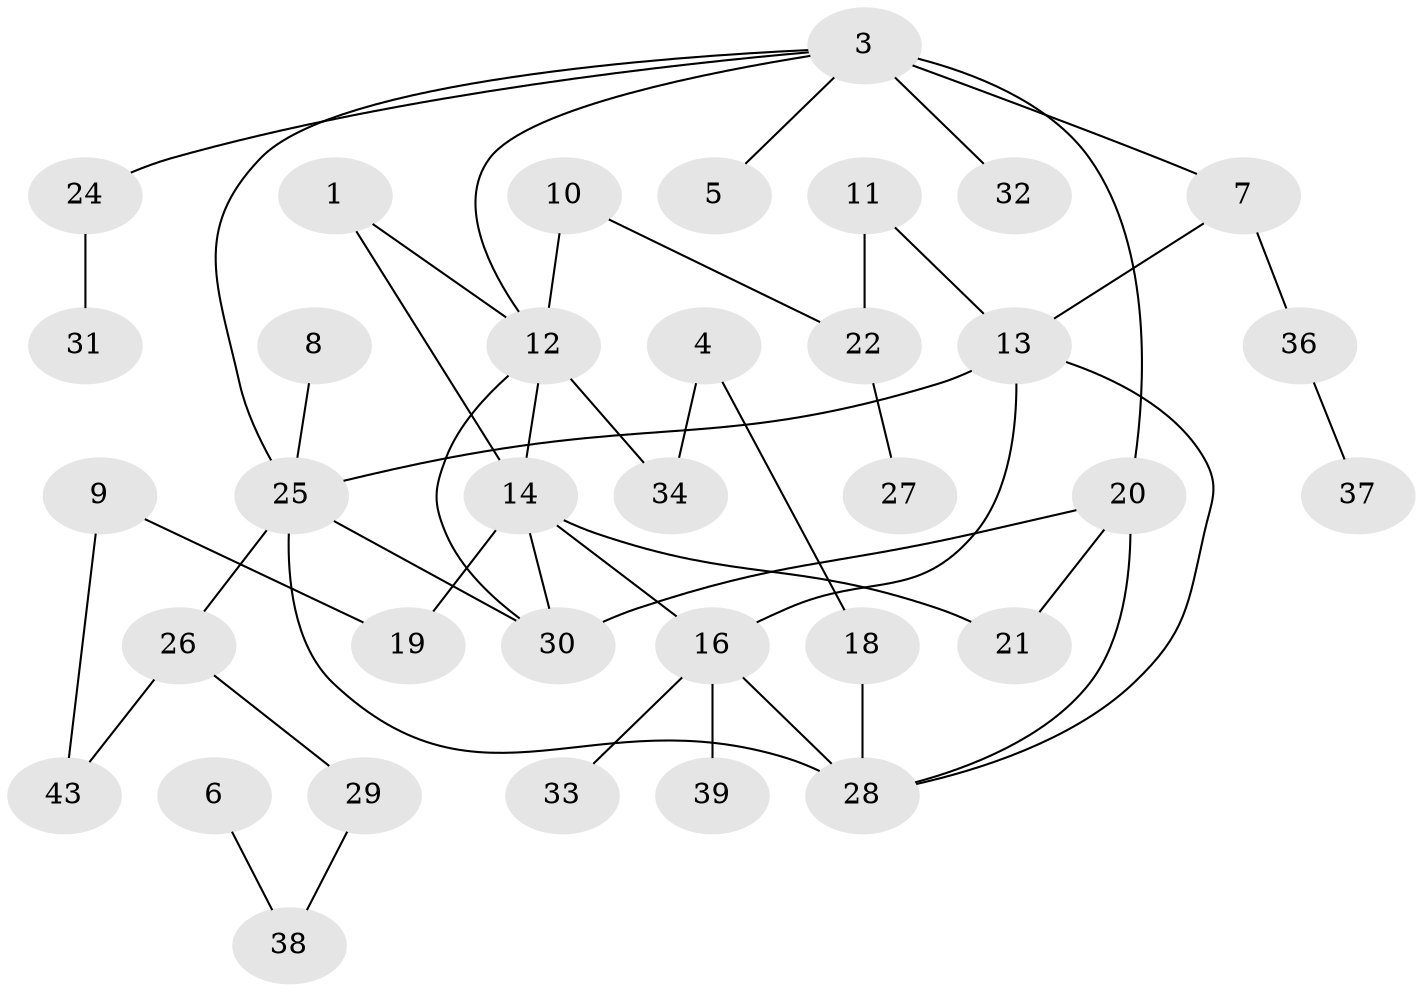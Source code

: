 // original degree distribution, {2: 0.4117647058823529, 0: 0.09411764705882353, 1: 0.18823529411764706, 3: 0.17647058823529413, 6: 0.03529411764705882, 4: 0.058823529411764705, 5: 0.023529411764705882, 7: 0.011764705882352941}
// Generated by graph-tools (version 1.1) at 2025/33/03/09/25 02:33:44]
// undirected, 35 vertices, 47 edges
graph export_dot {
graph [start="1"]
  node [color=gray90,style=filled];
  1;
  3;
  4;
  5;
  6;
  7;
  8;
  9;
  10;
  11;
  12;
  13;
  14;
  16;
  18;
  19;
  20;
  21;
  22;
  24;
  25;
  26;
  27;
  28;
  29;
  30;
  31;
  32;
  33;
  34;
  36;
  37;
  38;
  39;
  43;
  1 -- 12 [weight=1.0];
  1 -- 14 [weight=1.0];
  3 -- 5 [weight=1.0];
  3 -- 7 [weight=1.0];
  3 -- 12 [weight=1.0];
  3 -- 20 [weight=2.0];
  3 -- 24 [weight=1.0];
  3 -- 25 [weight=1.0];
  3 -- 32 [weight=1.0];
  4 -- 18 [weight=1.0];
  4 -- 34 [weight=1.0];
  6 -- 38 [weight=1.0];
  7 -- 13 [weight=1.0];
  7 -- 36 [weight=1.0];
  8 -- 25 [weight=1.0];
  9 -- 19 [weight=1.0];
  9 -- 43 [weight=1.0];
  10 -- 12 [weight=1.0];
  10 -- 22 [weight=1.0];
  11 -- 13 [weight=1.0];
  11 -- 22 [weight=1.0];
  12 -- 14 [weight=1.0];
  12 -- 30 [weight=1.0];
  12 -- 34 [weight=1.0];
  13 -- 16 [weight=1.0];
  13 -- 25 [weight=1.0];
  13 -- 28 [weight=1.0];
  14 -- 16 [weight=1.0];
  14 -- 19 [weight=1.0];
  14 -- 21 [weight=1.0];
  14 -- 30 [weight=2.0];
  16 -- 28 [weight=1.0];
  16 -- 33 [weight=1.0];
  16 -- 39 [weight=1.0];
  18 -- 28 [weight=1.0];
  20 -- 21 [weight=1.0];
  20 -- 28 [weight=1.0];
  20 -- 30 [weight=2.0];
  22 -- 27 [weight=1.0];
  24 -- 31 [weight=1.0];
  25 -- 26 [weight=1.0];
  25 -- 28 [weight=1.0];
  25 -- 30 [weight=1.0];
  26 -- 29 [weight=1.0];
  26 -- 43 [weight=1.0];
  29 -- 38 [weight=1.0];
  36 -- 37 [weight=1.0];
}
